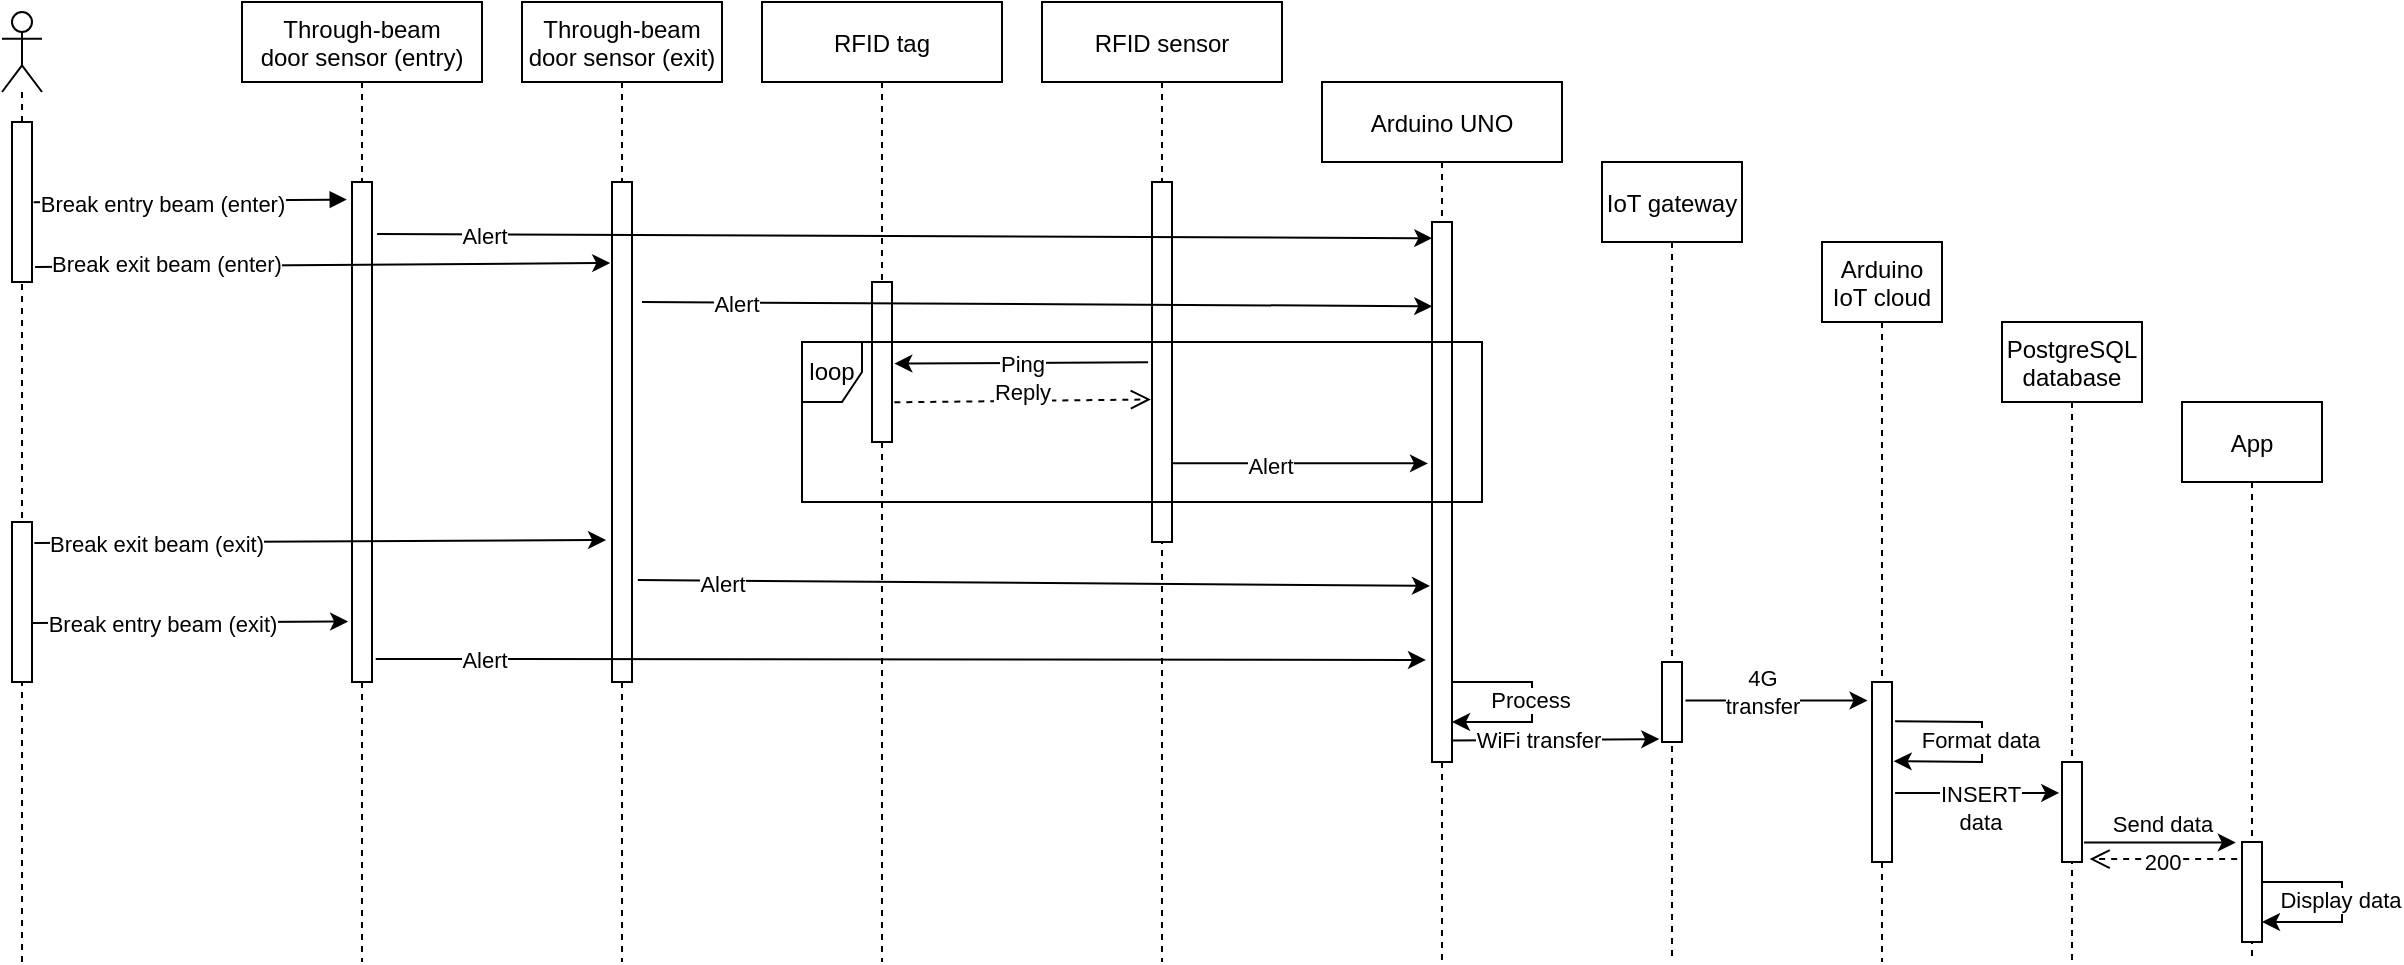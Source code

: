 <mxfile version="20.3.0" type="device"><diagram id="kgpKYQtTHZ0yAKxKKP6v" name="Page-1"><mxGraphModel dx="1640" dy="1648" grid="1" gridSize="10" guides="1" tooltips="1" connect="1" arrows="1" fold="1" page="1" pageScale="1" pageWidth="850" pageHeight="1100" math="0" shadow="0"><root><mxCell id="0"/><mxCell id="1" parent="0"/><mxCell id="3nuBFxr9cyL0pnOWT2aG-1" value="Through-beam &#10;door sensor (entry)" style="shape=umlLifeline;perimeter=lifelinePerimeter;container=1;collapsible=0;recursiveResize=0;rounded=0;shadow=0;strokeWidth=1;" parent="1" vertex="1"><mxGeometry x="-50" y="-360" width="120" height="480" as="geometry"/></mxCell><mxCell id="3nuBFxr9cyL0pnOWT2aG-4" value="" style="points=[];perimeter=orthogonalPerimeter;rounded=0;shadow=0;strokeWidth=1;" parent="3nuBFxr9cyL0pnOWT2aG-1" vertex="1"><mxGeometry x="55" y="90" width="10" height="250" as="geometry"/></mxCell><mxCell id="3nuBFxr9cyL0pnOWT2aG-5" value="Through-beam &#10;door sensor (exit)" style="shape=umlLifeline;perimeter=lifelinePerimeter;container=1;collapsible=0;recursiveResize=0;rounded=0;shadow=0;strokeWidth=1;" parent="1" vertex="1"><mxGeometry x="90" y="-360" width="100" height="480" as="geometry"/></mxCell><mxCell id="3nuBFxr9cyL0pnOWT2aG-6" value="" style="points=[];perimeter=orthogonalPerimeter;rounded=0;shadow=0;strokeWidth=1;" parent="3nuBFxr9cyL0pnOWT2aG-5" vertex="1"><mxGeometry x="45" y="90" width="10" height="250" as="geometry"/></mxCell><mxCell id="3nuBFxr9cyL0pnOWT2aG-8" value="" style="verticalAlign=bottom;endArrow=block;shadow=0;strokeWidth=1;exitX=1.083;exitY=0.502;exitDx=0;exitDy=0;exitPerimeter=0;entryX=-0.262;entryY=0.035;entryDx=0;entryDy=0;entryPerimeter=0;" parent="1" source="WxtM-vrO-yTkym-m2-kq-30" target="3nuBFxr9cyL0pnOWT2aG-4" edge="1"><mxGeometry x="-0.663" relative="1" as="geometry"><mxPoint x="-90" y="-220" as="sourcePoint"/><mxPoint y="-275" as="targetPoint"/><mxPoint as="offset"/></mxGeometry></mxCell><mxCell id="WxtM-vrO-yTkym-m2-kq-41" value="Break entry beam (enter)" style="edgeLabel;html=1;align=center;verticalAlign=middle;resizable=0;points=[];" parent="3nuBFxr9cyL0pnOWT2aG-8" vertex="1" connectable="0"><mxGeometry x="-0.804" y="1" relative="1" as="geometry"><mxPoint x="48" y="2" as="offset"/></mxGeometry></mxCell><mxCell id="WxtM-vrO-yTkym-m2-kq-1" value="RFID sensor" style="shape=umlLifeline;perimeter=lifelinePerimeter;container=1;collapsible=0;recursiveResize=0;rounded=0;shadow=0;strokeWidth=1;" parent="1" vertex="1"><mxGeometry x="350" y="-360" width="120" height="480" as="geometry"/></mxCell><mxCell id="WxtM-vrO-yTkym-m2-kq-4" value="" style="points=[];perimeter=orthogonalPerimeter;rounded=0;shadow=0;strokeWidth=1;" parent="WxtM-vrO-yTkym-m2-kq-1" vertex="1"><mxGeometry x="55" y="90" width="10" height="180" as="geometry"/></mxCell><mxCell id="WxtM-vrO-yTkym-m2-kq-5" value="RFID tag" style="shape=umlLifeline;perimeter=lifelinePerimeter;container=1;collapsible=0;recursiveResize=0;rounded=0;shadow=0;strokeWidth=1;" parent="1" vertex="1"><mxGeometry x="210" y="-360" width="120" height="480" as="geometry"/></mxCell><mxCell id="WxtM-vrO-yTkym-m2-kq-8" value="" style="points=[];perimeter=orthogonalPerimeter;rounded=0;shadow=0;strokeWidth=1;" parent="WxtM-vrO-yTkym-m2-kq-5" vertex="1"><mxGeometry x="55" y="140" width="10" height="80" as="geometry"/></mxCell><mxCell id="WxtM-vrO-yTkym-m2-kq-9" value="Arduino UNO" style="shape=umlLifeline;perimeter=lifelinePerimeter;container=1;collapsible=0;recursiveResize=0;rounded=0;shadow=0;strokeWidth=1;" parent="1" vertex="1"><mxGeometry x="490" y="-320" width="120" height="440" as="geometry"/></mxCell><mxCell id="WxtM-vrO-yTkym-m2-kq-12" value="" style="points=[];perimeter=orthogonalPerimeter;rounded=0;shadow=0;strokeWidth=1;" parent="WxtM-vrO-yTkym-m2-kq-9" vertex="1"><mxGeometry x="55" y="70" width="10" height="270" as="geometry"/></mxCell><mxCell id="WxtM-vrO-yTkym-m2-kq-57" value="loop" style="shape=umlFrame;whiteSpace=wrap;html=1;width=30;height=30;" parent="WxtM-vrO-yTkym-m2-kq-9" vertex="1"><mxGeometry x="-260" y="130" width="340" height="80" as="geometry"/></mxCell><mxCell id="ghjy2XfCw5AhIF2qxRLB-1" value="" style="endArrow=classic;html=1;rounded=0;" edge="1" parent="WxtM-vrO-yTkym-m2-kq-9"><mxGeometry width="50" height="50" relative="1" as="geometry"><mxPoint x="65" y="300" as="sourcePoint"/><mxPoint x="65" y="320" as="targetPoint"/><Array as="points"><mxPoint x="105" y="300"/><mxPoint x="105" y="320"/></Array></mxGeometry></mxCell><mxCell id="ghjy2XfCw5AhIF2qxRLB-2" value="Process" style="edgeLabel;html=1;align=center;verticalAlign=middle;resizable=0;points=[];" vertex="1" connectable="0" parent="ghjy2XfCw5AhIF2qxRLB-1"><mxGeometry x="-0.023" y="-1" relative="1" as="geometry"><mxPoint as="offset"/></mxGeometry></mxCell><mxCell id="WxtM-vrO-yTkym-m2-kq-29" value="" style="shape=umlLifeline;participant=umlActor;perimeter=lifelinePerimeter;whiteSpace=wrap;html=1;container=1;collapsible=0;recursiveResize=0;verticalAlign=top;spacingTop=36;outlineConnect=0;" parent="1" vertex="1"><mxGeometry x="-170" y="-355" width="20" height="475" as="geometry"/></mxCell><mxCell id="WxtM-vrO-yTkym-m2-kq-30" value="" style="html=1;points=[];perimeter=orthogonalPerimeter;" parent="WxtM-vrO-yTkym-m2-kq-29" vertex="1"><mxGeometry x="5" y="55" width="10" height="80" as="geometry"/></mxCell><mxCell id="WxtM-vrO-yTkym-m2-kq-42" value="" style="endArrow=classic;html=1;rounded=0;exitX=1.255;exitY=0.104;exitDx=0;exitDy=0;exitPerimeter=0;entryX=0.014;entryY=0.03;entryDx=0;entryDy=0;entryPerimeter=0;" parent="1" source="3nuBFxr9cyL0pnOWT2aG-4" target="WxtM-vrO-yTkym-m2-kq-12" edge="1"><mxGeometry width="50" height="50" relative="1" as="geometry"><mxPoint x="170" y="-170" as="sourcePoint"/><mxPoint x="490" y="-250" as="targetPoint"/></mxGeometry></mxCell><mxCell id="WxtM-vrO-yTkym-m2-kq-43" value="Alert" style="edgeLabel;html=1;align=center;verticalAlign=middle;resizable=0;points=[];" parent="WxtM-vrO-yTkym-m2-kq-42" vertex="1" connectable="0"><mxGeometry x="-0.846" y="-1" relative="1" as="geometry"><mxPoint x="13" as="offset"/></mxGeometry></mxCell><mxCell id="WxtM-vrO-yTkym-m2-kq-44" value="" style="endArrow=classic;html=1;rounded=0;entryX=-0.09;entryY=0.162;entryDx=0;entryDy=0;entryPerimeter=0;exitX=1.152;exitY=0.907;exitDx=0;exitDy=0;exitPerimeter=0;" parent="1" source="WxtM-vrO-yTkym-m2-kq-30" target="3nuBFxr9cyL0pnOWT2aG-6" edge="1"><mxGeometry width="50" height="50" relative="1" as="geometry"><mxPoint x="30" y="-170" as="sourcePoint"/><mxPoint x="80" y="-220" as="targetPoint"/></mxGeometry></mxCell><mxCell id="WxtM-vrO-yTkym-m2-kq-45" value="Break exit beam (enter)" style="edgeLabel;html=1;align=center;verticalAlign=middle;resizable=0;points=[];" parent="WxtM-vrO-yTkym-m2-kq-44" vertex="1" connectable="0"><mxGeometry x="-0.821" y="1" relative="1" as="geometry"><mxPoint x="40" y="-1" as="offset"/></mxGeometry></mxCell><mxCell id="WxtM-vrO-yTkym-m2-kq-46" value="" style="endArrow=classic;html=1;rounded=0;entryX=0.014;entryY=0.156;entryDx=0;entryDy=0;entryPerimeter=0;" parent="1" target="WxtM-vrO-yTkym-m2-kq-12" edge="1"><mxGeometry width="50" height="50" relative="1" as="geometry"><mxPoint x="150" y="-210" as="sourcePoint"/><mxPoint x="480" y="-49" as="targetPoint"/></mxGeometry></mxCell><mxCell id="WxtM-vrO-yTkym-m2-kq-47" value="Alert" style="edgeLabel;html=1;align=center;verticalAlign=middle;resizable=0;points=[];" parent="WxtM-vrO-yTkym-m2-kq-46" vertex="1" connectable="0"><mxGeometry x="-0.764" y="-1" relative="1" as="geometry"><mxPoint as="offset"/></mxGeometry></mxCell><mxCell id="WxtM-vrO-yTkym-m2-kq-52" value="" style="html=1;verticalAlign=bottom;endArrow=open;dashed=1;endSize=8;rounded=0;entryX=-0.055;entryY=0.604;entryDx=0;entryDy=0;entryPerimeter=0;exitX=1.117;exitY=0.752;exitDx=0;exitDy=0;exitPerimeter=0;" parent="1" source="WxtM-vrO-yTkym-m2-kq-8" target="WxtM-vrO-yTkym-m2-kq-4" edge="1"><mxGeometry relative="1" as="geometry"><mxPoint x="60" y="20" as="targetPoint"/><mxPoint x="-60" y="20" as="sourcePoint"/></mxGeometry></mxCell><mxCell id="WxtM-vrO-yTkym-m2-kq-55" value="Reply" style="edgeLabel;html=1;align=center;verticalAlign=middle;resizable=0;points=[];" parent="WxtM-vrO-yTkym-m2-kq-52" vertex="1" connectable="0"><mxGeometry x="-0.248" y="1" relative="1" as="geometry"><mxPoint x="16" y="-4" as="offset"/></mxGeometry></mxCell><mxCell id="WxtM-vrO-yTkym-m2-kq-53" value="" style="endArrow=classic;html=1;rounded=0;entryX=1.117;entryY=0.51;entryDx=0;entryDy=0;entryPerimeter=0;exitX=-0.193;exitY=0.501;exitDx=0;exitDy=0;exitPerimeter=0;" parent="1" source="WxtM-vrO-yTkym-m2-kq-4" target="WxtM-vrO-yTkym-m2-kq-8" edge="1"><mxGeometry width="50" height="50" relative="1" as="geometry"><mxPoint x="170" y="-170" as="sourcePoint"/><mxPoint x="220" y="-220" as="targetPoint"/></mxGeometry></mxCell><mxCell id="WxtM-vrO-yTkym-m2-kq-54" value="Ping" style="edgeLabel;html=1;align=center;verticalAlign=middle;resizable=0;points=[];" parent="WxtM-vrO-yTkym-m2-kq-53" vertex="1" connectable="0"><mxGeometry x="-0.688" y="1" relative="1" as="geometry"><mxPoint x="-43" y="-1" as="offset"/></mxGeometry></mxCell><mxCell id="WxtM-vrO-yTkym-m2-kq-58" value="" style="endArrow=classic;html=1;rounded=0;exitX=0.979;exitY=0.781;exitDx=0;exitDy=0;exitPerimeter=0;entryX=-0.2;entryY=0.447;entryDx=0;entryDy=0;entryPerimeter=0;" parent="1" source="WxtM-vrO-yTkym-m2-kq-4" target="WxtM-vrO-yTkym-m2-kq-12" edge="1"><mxGeometry width="50" height="50" relative="1" as="geometry"><mxPoint x="170" y="-170" as="sourcePoint"/><mxPoint x="480" y="-132" as="targetPoint"/></mxGeometry></mxCell><mxCell id="WxtM-vrO-yTkym-m2-kq-59" value="Alert" style="edgeLabel;html=1;align=center;verticalAlign=middle;resizable=0;points=[];" parent="WxtM-vrO-yTkym-m2-kq-58" vertex="1" connectable="0"><mxGeometry x="-0.239" y="-1" relative="1" as="geometry"><mxPoint as="offset"/></mxGeometry></mxCell><mxCell id="WxtM-vrO-yTkym-m2-kq-38" value="" style="html=1;points=[];perimeter=orthogonalPerimeter;" parent="1" vertex="1"><mxGeometry x="-165" y="-100" width="10" height="80" as="geometry"/></mxCell><mxCell id="WxtM-vrO-yTkym-m2-kq-60" value="" style="endArrow=classic;html=1;rounded=0;exitX=1.117;exitY=0.131;exitDx=0;exitDy=0;exitPerimeter=0;entryX=-0.297;entryY=0.716;entryDx=0;entryDy=0;entryPerimeter=0;" parent="1" source="WxtM-vrO-yTkym-m2-kq-38" target="3nuBFxr9cyL0pnOWT2aG-6" edge="1"><mxGeometry width="50" height="50" relative="1" as="geometry"><mxPoint x="30" y="-100" as="sourcePoint"/><mxPoint x="-220" y="-90" as="targetPoint"/></mxGeometry></mxCell><mxCell id="WxtM-vrO-yTkym-m2-kq-61" value="Break exit beam (exit)" style="edgeLabel;html=1;align=center;verticalAlign=middle;resizable=0;points=[];" parent="WxtM-vrO-yTkym-m2-kq-60" vertex="1" connectable="0"><mxGeometry x="-0.798" relative="1" as="geometry"><mxPoint x="32" as="offset"/></mxGeometry></mxCell><mxCell id="WxtM-vrO-yTkym-m2-kq-62" value="" style="endArrow=classic;html=1;rounded=0;exitX=1.29;exitY=0.796;exitDx=0;exitDy=0;exitPerimeter=0;entryX=-0.1;entryY=0.674;entryDx=0;entryDy=0;entryPerimeter=0;" parent="1" source="3nuBFxr9cyL0pnOWT2aG-6" target="WxtM-vrO-yTkym-m2-kq-12" edge="1"><mxGeometry width="50" height="50" relative="1" as="geometry"><mxPoint x="170" y="-100" as="sourcePoint"/><mxPoint x="480" y="-70" as="targetPoint"/></mxGeometry></mxCell><mxCell id="WxtM-vrO-yTkym-m2-kq-63" value="Alert" style="edgeLabel;html=1;align=center;verticalAlign=middle;resizable=0;points=[];" parent="WxtM-vrO-yTkym-m2-kq-62" vertex="1" connectable="0"><mxGeometry x="-0.54" relative="1" as="geometry"><mxPoint x="-49" y="1" as="offset"/></mxGeometry></mxCell><mxCell id="WxtM-vrO-yTkym-m2-kq-64" value="" style="endArrow=classic;html=1;rounded=0;exitX=0.979;exitY=0.631;exitDx=0;exitDy=0;exitPerimeter=0;entryX=-0.193;entryY=0.879;entryDx=0;entryDy=0;entryPerimeter=0;" parent="1" source="WxtM-vrO-yTkym-m2-kq-38" target="3nuBFxr9cyL0pnOWT2aG-4" edge="1"><mxGeometry width="50" height="50" relative="1" as="geometry"><mxPoint x="30" y="-100" as="sourcePoint"/><mxPoint y="-50" as="targetPoint"/></mxGeometry></mxCell><mxCell id="WxtM-vrO-yTkym-m2-kq-65" value="Break entry beam (exit)" style="edgeLabel;html=1;align=center;verticalAlign=middle;resizable=0;points=[];" parent="WxtM-vrO-yTkym-m2-kq-64" vertex="1" connectable="0"><mxGeometry x="-0.838" relative="1" as="geometry"><mxPoint x="52" as="offset"/></mxGeometry></mxCell><mxCell id="WxtM-vrO-yTkym-m2-kq-66" value="" style="endArrow=classic;html=1;rounded=0;exitX=1.186;exitY=0.954;exitDx=0;exitDy=0;exitPerimeter=0;entryX=-0.3;entryY=0.811;entryDx=0;entryDy=0;entryPerimeter=0;" parent="1" source="3nuBFxr9cyL0pnOWT2aG-4" target="WxtM-vrO-yTkym-m2-kq-12" edge="1"><mxGeometry width="50" height="50" relative="1" as="geometry"><mxPoint x="170" y="-100" as="sourcePoint"/><mxPoint x="550" y="-31" as="targetPoint"/></mxGeometry></mxCell><mxCell id="-Ek7cXcpnUhZZ6lgQEmN-1" value="Alert" style="edgeLabel;html=1;align=center;verticalAlign=middle;resizable=0;points=[];" parent="WxtM-vrO-yTkym-m2-kq-66" vertex="1" connectable="0"><mxGeometry x="-0.794" relative="1" as="geometry"><mxPoint as="offset"/></mxGeometry></mxCell><mxCell id="WxtM-vrO-yTkym-m2-kq-67" value="IoT gateway" style="shape=umlLifeline;perimeter=lifelinePerimeter;container=1;collapsible=0;recursiveResize=0;rounded=0;shadow=0;strokeWidth=1;" parent="1" vertex="1"><mxGeometry x="630" y="-280" width="70" height="400" as="geometry"/></mxCell><mxCell id="WxtM-vrO-yTkym-m2-kq-68" value="" style="points=[];perimeter=orthogonalPerimeter;rounded=0;shadow=0;strokeWidth=1;" parent="WxtM-vrO-yTkym-m2-kq-67" vertex="1"><mxGeometry x="30" y="250" width="10" height="40" as="geometry"/></mxCell><mxCell id="WxtM-vrO-yTkym-m2-kq-69" value="Arduino &#10;IoT cloud" style="shape=umlLifeline;perimeter=lifelinePerimeter;container=1;collapsible=0;recursiveResize=0;rounded=0;shadow=0;strokeWidth=1;" parent="1" vertex="1"><mxGeometry x="740" y="-240" width="60" height="360" as="geometry"/></mxCell><mxCell id="WxtM-vrO-yTkym-m2-kq-70" value="" style="points=[];perimeter=orthogonalPerimeter;rounded=0;shadow=0;strokeWidth=1;" parent="WxtM-vrO-yTkym-m2-kq-69" vertex="1"><mxGeometry x="25" y="220" width="10" height="90" as="geometry"/></mxCell><mxCell id="ghjy2XfCw5AhIF2qxRLB-3" value="" style="endArrow=classic;html=1;rounded=0;entryX=1.086;entryY=0.44;entryDx=0;entryDy=0;entryPerimeter=0;exitX=1.155;exitY=0.218;exitDx=0;exitDy=0;exitPerimeter=0;" edge="1" parent="WxtM-vrO-yTkym-m2-kq-69" source="WxtM-vrO-yTkym-m2-kq-70" target="WxtM-vrO-yTkym-m2-kq-70"><mxGeometry width="50" height="50" relative="1" as="geometry"><mxPoint x="40" y="240" as="sourcePoint"/><mxPoint x="40" y="260" as="targetPoint"/><Array as="points"><mxPoint x="80" y="240"/><mxPoint x="80" y="260"/></Array></mxGeometry></mxCell><mxCell id="ghjy2XfCw5AhIF2qxRLB-4" value="Format data" style="edgeLabel;html=1;align=center;verticalAlign=middle;resizable=0;points=[];" vertex="1" connectable="0" parent="ghjy2XfCw5AhIF2qxRLB-3"><mxGeometry x="-0.023" y="-1" relative="1" as="geometry"><mxPoint as="offset"/></mxGeometry></mxCell><mxCell id="WxtM-vrO-yTkym-m2-kq-71" value="PostgreSQL&#10;database" style="shape=umlLifeline;perimeter=lifelinePerimeter;container=1;collapsible=0;recursiveResize=0;rounded=0;shadow=0;strokeWidth=1;" parent="1" vertex="1"><mxGeometry x="830" y="-200" width="70" height="320" as="geometry"/></mxCell><mxCell id="WxtM-vrO-yTkym-m2-kq-72" value="" style="points=[];perimeter=orthogonalPerimeter;rounded=0;shadow=0;strokeWidth=1;" parent="WxtM-vrO-yTkym-m2-kq-71" vertex="1"><mxGeometry x="30" y="220" width="10" height="50" as="geometry"/></mxCell><mxCell id="WxtM-vrO-yTkym-m2-kq-73" value="" style="endArrow=classic;html=1;rounded=0;entryX=-0.138;entryY=0.964;entryDx=0;entryDy=0;entryPerimeter=0;exitX=0.948;exitY=0.96;exitDx=0;exitDy=0;exitPerimeter=0;" parent="1" source="WxtM-vrO-yTkym-m2-kq-12" target="WxtM-vrO-yTkym-m2-kq-68" edge="1"><mxGeometry width="50" height="50" relative="1" as="geometry"><mxPoint x="560" y="9" as="sourcePoint"/><mxPoint x="620" y="-20" as="targetPoint"/></mxGeometry></mxCell><mxCell id="WxtM-vrO-yTkym-m2-kq-74" value="WiFi transfer" style="edgeLabel;html=1;align=center;verticalAlign=middle;resizable=0;points=[];fontSize=11;fontFamily=Helvetica;fontColor=default;" parent="WxtM-vrO-yTkym-m2-kq-73" vertex="1" connectable="0"><mxGeometry x="-0.175" relative="1" as="geometry"><mxPoint as="offset"/></mxGeometry></mxCell><mxCell id="WxtM-vrO-yTkym-m2-kq-75" value="" style="endArrow=classic;html=1;rounded=0;labelBackgroundColor=default;strokeColor=default;fontFamily=Helvetica;fontSize=11;fontColor=default;shape=connector;exitX=1.172;exitY=0.481;exitDx=0;exitDy=0;exitPerimeter=0;entryX=-0.224;entryY=0.103;entryDx=0;entryDy=0;entryPerimeter=0;" parent="1" source="WxtM-vrO-yTkym-m2-kq-68" target="WxtM-vrO-yTkym-m2-kq-70" edge="1"><mxGeometry width="50" height="50" relative="1" as="geometry"><mxPoint x="310" y="-120" as="sourcePoint"/><mxPoint x="710" y="50" as="targetPoint"/></mxGeometry></mxCell><mxCell id="WxtM-vrO-yTkym-m2-kq-76" value="4G&lt;br&gt;transfer" style="edgeLabel;html=1;align=center;verticalAlign=middle;resizable=0;points=[];fontSize=11;fontFamily=Helvetica;fontColor=default;" parent="WxtM-vrO-yTkym-m2-kq-75" vertex="1" connectable="0"><mxGeometry x="-0.269" relative="1" as="geometry"><mxPoint x="5" y="-5" as="offset"/></mxGeometry></mxCell><mxCell id="WxtM-vrO-yTkym-m2-kq-77" value="" style="endArrow=classic;html=1;rounded=0;labelBackgroundColor=default;strokeColor=default;fontFamily=Helvetica;fontSize=11;fontColor=default;shape=connector;exitX=1.155;exitY=0.616;exitDx=0;exitDy=0;exitPerimeter=0;entryX=-0.138;entryY=0.309;entryDx=0;entryDy=0;entryPerimeter=0;" parent="1" source="WxtM-vrO-yTkym-m2-kq-70" target="WxtM-vrO-yTkym-m2-kq-72" edge="1"><mxGeometry width="50" height="50" relative="1" as="geometry"><mxPoint x="310" y="-130" as="sourcePoint"/><mxPoint x="850" y="140" as="targetPoint"/></mxGeometry></mxCell><mxCell id="WxtM-vrO-yTkym-m2-kq-78" value="INSERT &lt;br&gt;data" style="edgeLabel;html=1;align=center;verticalAlign=middle;resizable=0;points=[];fontSize=11;fontFamily=Helvetica;fontColor=default;" parent="WxtM-vrO-yTkym-m2-kq-77" vertex="1" connectable="0"><mxGeometry x="-0.312" relative="1" as="geometry"><mxPoint x="14" y="7" as="offset"/></mxGeometry></mxCell><mxCell id="ghjy2XfCw5AhIF2qxRLB-5" value="App" style="shape=umlLifeline;perimeter=lifelinePerimeter;container=1;collapsible=0;recursiveResize=0;rounded=0;shadow=0;strokeWidth=1;" vertex="1" parent="1"><mxGeometry x="920" y="-160" width="70" height="280" as="geometry"/></mxCell><mxCell id="ghjy2XfCw5AhIF2qxRLB-6" value="" style="points=[];perimeter=orthogonalPerimeter;rounded=0;shadow=0;strokeWidth=1;" vertex="1" parent="ghjy2XfCw5AhIF2qxRLB-5"><mxGeometry x="30" y="220" width="10" height="50" as="geometry"/></mxCell><mxCell id="ghjy2XfCw5AhIF2qxRLB-13" value="" style="endArrow=classic;html=1;rounded=0;" edge="1" parent="ghjy2XfCw5AhIF2qxRLB-5"><mxGeometry width="50" height="50" relative="1" as="geometry"><mxPoint x="40" y="240" as="sourcePoint"/><mxPoint x="40" y="260" as="targetPoint"/><Array as="points"><mxPoint x="80" y="240"/><mxPoint x="80" y="260"/></Array></mxGeometry></mxCell><mxCell id="ghjy2XfCw5AhIF2qxRLB-14" value="Display data" style="edgeLabel;html=1;align=center;verticalAlign=middle;resizable=0;points=[];" vertex="1" connectable="0" parent="ghjy2XfCw5AhIF2qxRLB-13"><mxGeometry x="-0.023" y="-1" relative="1" as="geometry"><mxPoint as="offset"/></mxGeometry></mxCell><mxCell id="ghjy2XfCw5AhIF2qxRLB-9" value="" style="endArrow=classic;html=1;rounded=0;entryX=-0.31;entryY=0.006;entryDx=0;entryDy=0;entryPerimeter=0;exitX=1.103;exitY=0.806;exitDx=0;exitDy=0;exitPerimeter=0;" edge="1" parent="1" source="WxtM-vrO-yTkym-m2-kq-72" target="ghjy2XfCw5AhIF2qxRLB-6"><mxGeometry width="50" height="50" relative="1" as="geometry"><mxPoint x="670" y="10" as="sourcePoint"/><mxPoint x="720" y="-40" as="targetPoint"/></mxGeometry></mxCell><mxCell id="ghjy2XfCw5AhIF2qxRLB-12" value="Send data" style="edgeLabel;html=1;align=center;verticalAlign=middle;resizable=0;points=[];" vertex="1" connectable="0" parent="ghjy2XfCw5AhIF2qxRLB-9"><mxGeometry x="-0.182" y="1" relative="1" as="geometry"><mxPoint x="8" y="-9" as="offset"/></mxGeometry></mxCell><mxCell id="ghjy2XfCw5AhIF2qxRLB-10" value="" style="html=1;verticalAlign=bottom;endArrow=open;dashed=1;endSize=8;rounded=0;entryX=1.379;entryY=0.971;entryDx=0;entryDy=0;entryPerimeter=0;exitX=-0.241;exitY=0.171;exitDx=0;exitDy=0;exitPerimeter=0;" edge="1" parent="1" source="ghjy2XfCw5AhIF2qxRLB-6" target="WxtM-vrO-yTkym-m2-kq-72"><mxGeometry relative="1" as="geometry"><mxPoint x="718.28" y="180.0" as="targetPoint"/><mxPoint x="590" y="181.44" as="sourcePoint"/></mxGeometry></mxCell><mxCell id="ghjy2XfCw5AhIF2qxRLB-11" value="200" style="edgeLabel;html=1;align=center;verticalAlign=middle;resizable=0;points=[];" vertex="1" connectable="0" parent="ghjy2XfCw5AhIF2qxRLB-10"><mxGeometry x="-0.248" y="1" relative="1" as="geometry"><mxPoint x="-10" as="offset"/></mxGeometry></mxCell></root></mxGraphModel></diagram></mxfile>